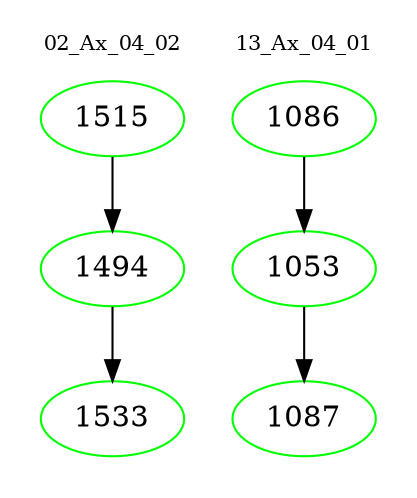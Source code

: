 digraph{
subgraph cluster_0 {
color = white
label = "02_Ax_04_02";
fontsize=10;
T0_1515 [label="1515", color="green"]
T0_1515 -> T0_1494 [color="black"]
T0_1494 [label="1494", color="green"]
T0_1494 -> T0_1533 [color="black"]
T0_1533 [label="1533", color="green"]
}
subgraph cluster_1 {
color = white
label = "13_Ax_04_01";
fontsize=10;
T1_1086 [label="1086", color="green"]
T1_1086 -> T1_1053 [color="black"]
T1_1053 [label="1053", color="green"]
T1_1053 -> T1_1087 [color="black"]
T1_1087 [label="1087", color="green"]
}
}
